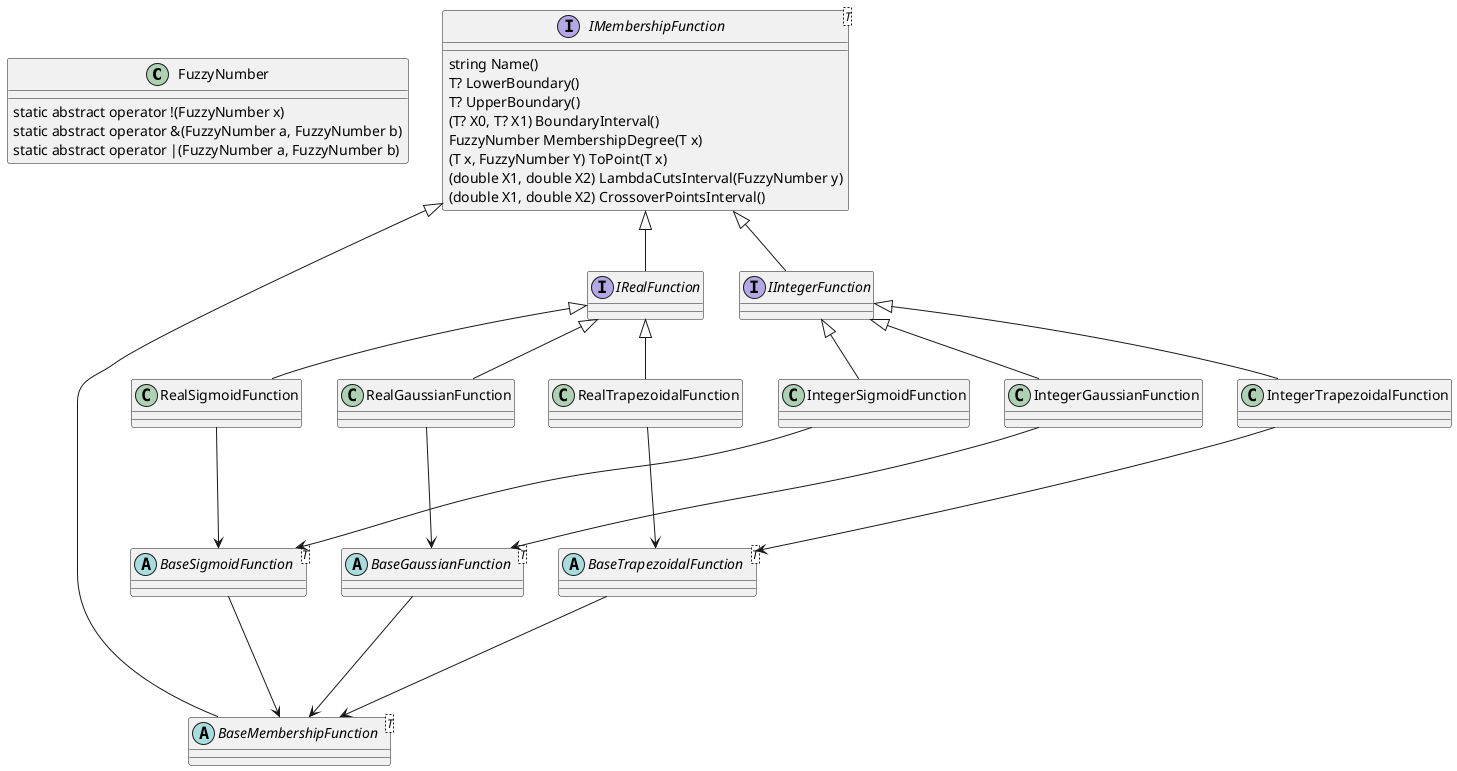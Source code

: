 ﻿@startuml

class FuzzyNumber {
static abstract operator !(FuzzyNumber x)
static abstract operator &(FuzzyNumber a, FuzzyNumber b)
static abstract operator |(FuzzyNumber a, FuzzyNumber b)
}

interface IMembershipFunction<T> {
string Name()
T? LowerBoundary()
T? UpperBoundary()
(T? X0, T? X1) BoundaryInterval()
FuzzyNumber MembershipDegree(T x)
(T x, FuzzyNumber Y) ToPoint(T x)
(double X1, double X2) LambdaCutsInterval(FuzzyNumber y)
(double X1, double X2) CrossoverPointsInterval()
}

abstract class BaseMembershipFunction<T>

IMembershipFunction <|-- BaseMembershipFunction

together {
interface IIntegerFunction
interface IRealFunction
}

together {
abstract class BaseSigmoidFunction<T>
abstract class BaseGaussianFunction<T>
abstract class BaseTrapezoidalFunction<T>
}

BaseSigmoidFunction -d--> BaseMembershipFunction
BaseGaussianFunction -d--> BaseMembershipFunction
BaseTrapezoidalFunction -d--> BaseMembershipFunction

IMembershipFunction <|-- IIntegerFunction

together {
together {
class IntegerSigmoidFunction
class IntegerGaussianFunction
class IntegerTrapezoidalFunction
}
together {
class RealGaussianFunction
class RealSigmoidFunction
class RealTrapezoidalFunction
}
}

IIntegerFunction <|-- IntegerSigmoidFunction
IIntegerFunction <|-- IntegerGaussianFunction
IIntegerFunction <|-- IntegerTrapezoidalFunction

IntegerSigmoidFunction -d--> BaseSigmoidFunction
IntegerGaussianFunction -d--> BaseGaussianFunction
IntegerTrapezoidalFunction -d--> BaseTrapezoidalFunction

IMembershipFunction <|-- IRealFunction



IRealFunction <|-- RealSigmoidFunction
IRealFunction <|-- RealGaussianFunction
IRealFunction <|-- RealTrapezoidalFunction

RealSigmoidFunction --> BaseSigmoidFunction
RealGaussianFunction --> BaseGaussianFunction
RealTrapezoidalFunction --> BaseTrapezoidalFunction

@enduml